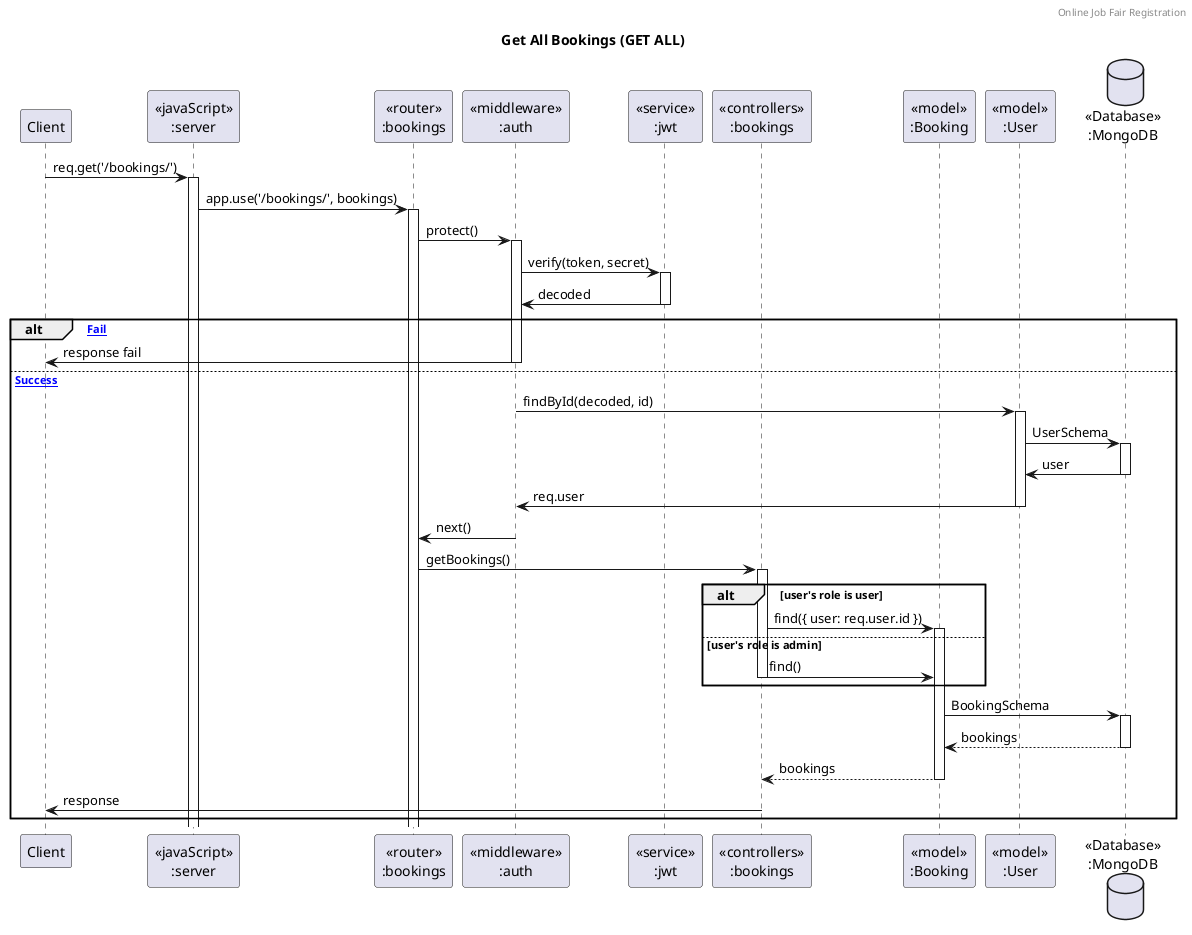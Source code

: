 @startuml Manage Booking (GET ALL)

header Online Job Fair Registration
title "Get All Bookings (GET ALL)"

participant "Client" as client
participant "<<javaScript>>\n:server" as server
participant "<<router>>\n:bookings" as routerBookings
participant "<<middleware>>\n:auth" as auth
participant "<<service>>\n:jwt" as jwt
participant "<<controllers>>\n:bookings" as controllersBookings
participant "<<model>>\n:Booking" as modelBooking
participant "<<model>>\n:User" as modelUser
database "<<Database>>\n:MongoDB" as DatabaseSchema

client->server ++:req.get('/bookings/')
server->routerBookings ++:app.use('/bookings/', bookings)
routerBookings -> auth ++:protect()
auth -> jwt ++:verify(token, secret)
auth <- jwt --:decoded

alt [Fail]
    client <- auth --:response fail
else [Success]
    auth -> modelUser ++:findById(decoded, id)
    modelUser -> DatabaseSchema ++:UserSchema
    modelUser <- DatabaseSchema --:user
    auth <- modelUser --:req.user
    routerBookings <- auth --:next()
    routerBookings -> controllersBookings ++:getBookings()
    alt user's role is user
        controllersBookings-> modelBooking ++:find({ user: req.user.id })
    else user's role is admin
        controllersBookings-> modelBooking --:find()
    end
    modelBooking -> DatabaseSchema ++: BookingSchema
    DatabaseSchema --> modelBooking --: bookings
    controllersBookings <-- modelBooking --:bookings
    controllersBookings -> client --:response
end

@enduml